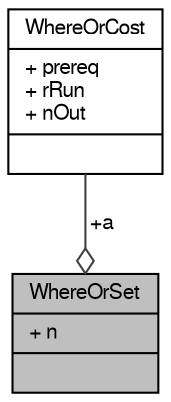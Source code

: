 digraph "WhereOrSet"
{
  edge [fontname="FreeSans",fontsize="10",labelfontname="FreeSans",labelfontsize="10"];
  node [fontname="FreeSans",fontsize="10",shape=record];
  Node1 [label="{WhereOrSet\n|+ n\l|}",height=0.2,width=0.4,color="black", fillcolor="grey75", style="filled", fontcolor="black"];
  Node2 -> Node1 [color="grey25",fontsize="10",style="solid",label=" +a" ,arrowhead="odiamond",fontname="FreeSans"];
  Node2 [label="{WhereOrCost\n|+ prereq\l+ rRun\l+ nOut\l|}",height=0.2,width=0.4,color="black", fillcolor="white", style="filled",URL="$structWhereOrCost.html"];
}
